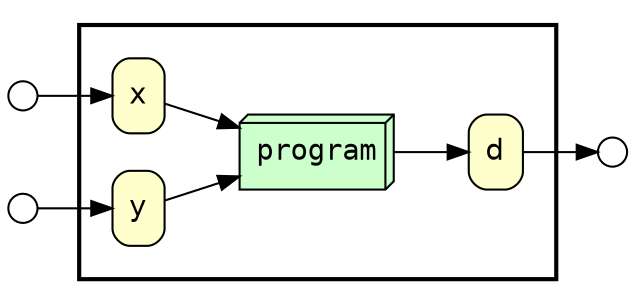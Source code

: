 digraph Workflow {
rankdir=LR
node[shape=circle style="filled" fillcolor="#FFFFFF" peripheries=1 label="" width=0.2]
node1
node2
node3
subgraph cluster0 {
label=""
penwidth=2
fontsize=18
subgraph cluster1 {
label=""
color="white"
graph[fontname=Courier]
node[fontname=Courier]
node[shape=box3d style="filled" fillcolor="#CCFFCC" peripheries=1 label="" width=0.2]
node4 [label="program"]
node[fontname=Helvetica]
node[shape=box style="rounded,filled" fillcolor="#FFFFCC" peripheries=1 label="" width=0.2]
node5 [label="d"]
node6 [label="x"]
node7 [label="y"]
node4 -> node5
node6 -> node4
node7 -> node4
}}
node1 -> node6
node2 -> node7
node5 -> node3
}
